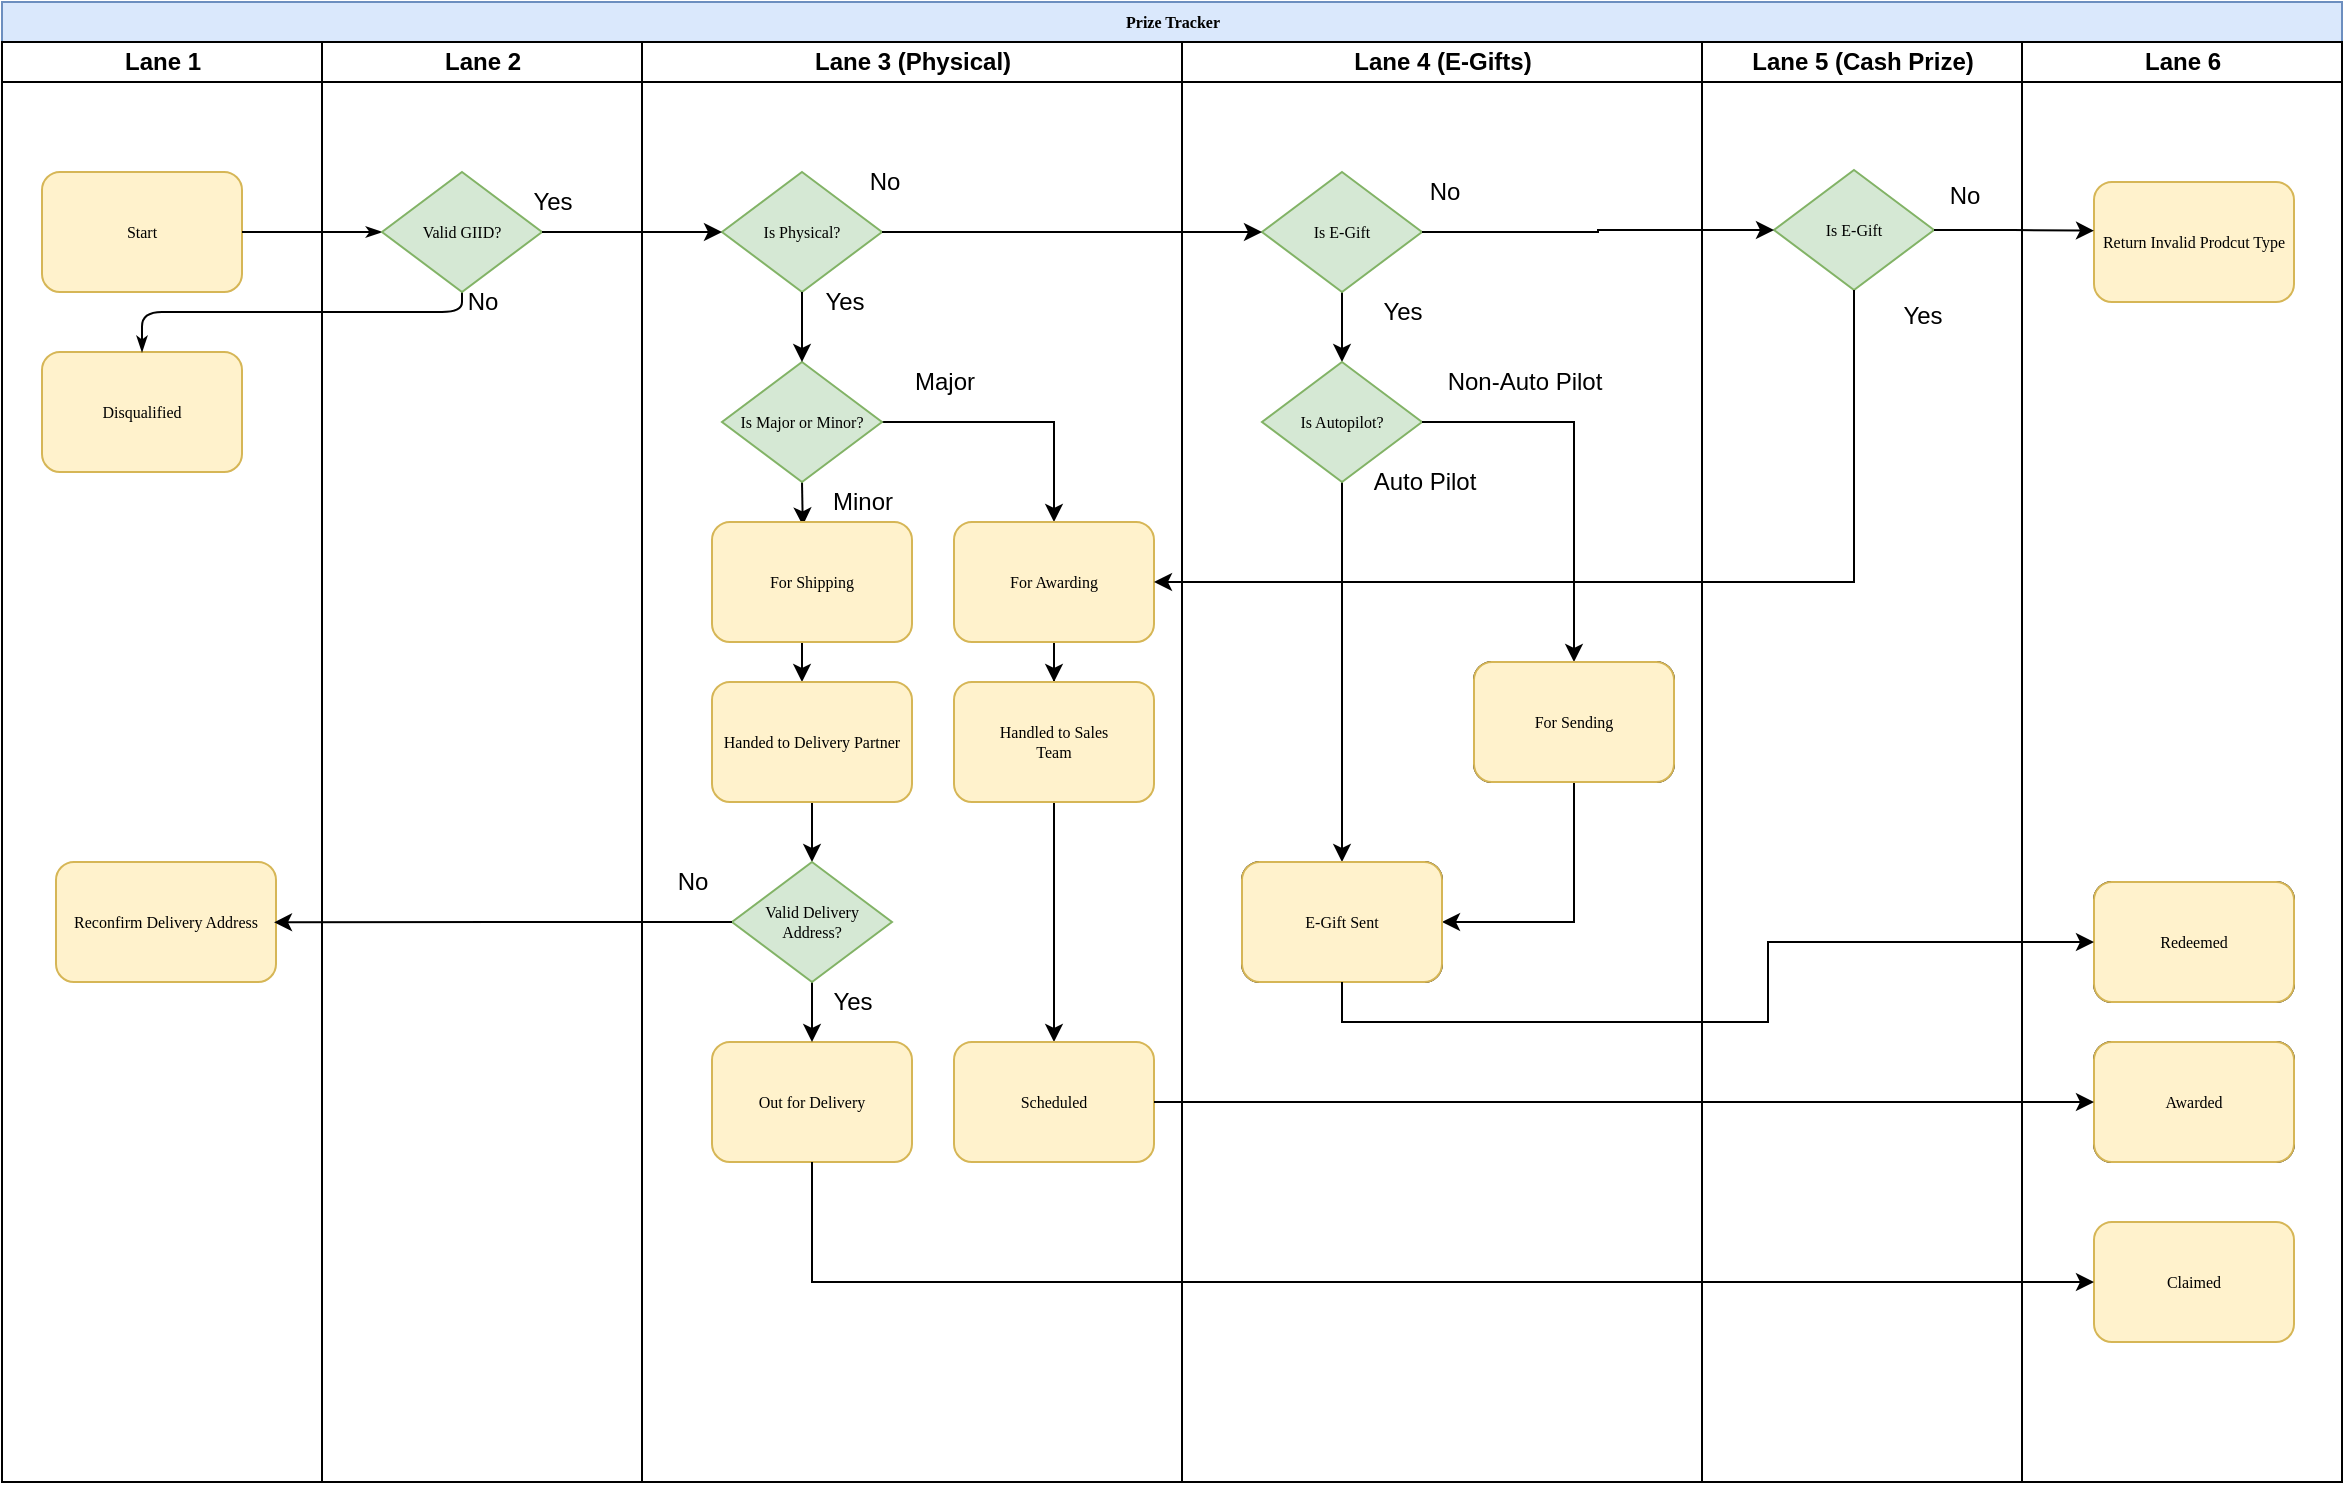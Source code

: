 <mxfile version="14.8.4" type="github">
  <diagram name="Page-1" id="74e2e168-ea6b-b213-b513-2b3c1d86103e">
    <mxGraphModel dx="1673" dy="874" grid="1" gridSize="10" guides="1" tooltips="1" connect="1" arrows="1" fold="1" page="1" pageScale="1" pageWidth="1100" pageHeight="850" background="none" math="0" shadow="0">
      <root>
        <mxCell id="0" />
        <mxCell id="1" parent="0" />
        <mxCell id="77e6c97f196da883-1" value="Prize Tracker" style="swimlane;html=1;childLayout=stackLayout;startSize=20;rounded=0;shadow=0;labelBackgroundColor=none;strokeWidth=1;fontFamily=Verdana;fontSize=8;align=center;fillColor=#dae8fc;strokeColor=#6c8ebf;" parent="1" vertex="1">
          <mxGeometry x="74" y="40" width="1170" height="740" as="geometry" />
        </mxCell>
        <mxCell id="77e6c97f196da883-2" value="Lane 1" style="swimlane;html=1;startSize=20;" parent="77e6c97f196da883-1" vertex="1">
          <mxGeometry y="20" width="160" height="720" as="geometry" />
        </mxCell>
        <mxCell id="77e6c97f196da883-8" value="Start" style="rounded=1;whiteSpace=wrap;html=1;shadow=0;labelBackgroundColor=none;strokeWidth=1;fontFamily=Verdana;fontSize=8;align=center;fillColor=#fff2cc;strokeColor=#d6b656;" parent="77e6c97f196da883-2" vertex="1">
          <mxGeometry x="20" y="65" width="100" height="60" as="geometry" />
        </mxCell>
        <mxCell id="77e6c97f196da883-9" value="Disqualified" style="rounded=1;whiteSpace=wrap;html=1;shadow=0;labelBackgroundColor=none;strokeWidth=1;fontFamily=Verdana;fontSize=8;align=center;fillColor=#fff2cc;strokeColor=#d6b656;" parent="77e6c97f196da883-2" vertex="1">
          <mxGeometry x="20" y="155" width="100" height="60" as="geometry" />
        </mxCell>
        <mxCell id="obkC51oocTmBbRvTMfId-51" value="Reconfirm Delivery Address" style="rounded=1;whiteSpace=wrap;html=1;shadow=0;labelBackgroundColor=none;strokeWidth=1;fontFamily=Verdana;fontSize=8;align=center;fillColor=#fff2cc;strokeColor=#d6b656;" vertex="1" parent="77e6c97f196da883-2">
          <mxGeometry x="27" y="410" width="110" height="60" as="geometry" />
        </mxCell>
        <mxCell id="77e6c97f196da883-26" style="edgeStyle=orthogonalEdgeStyle;rounded=1;html=1;labelBackgroundColor=none;startArrow=none;startFill=0;startSize=5;endArrow=classicThin;endFill=1;endSize=5;jettySize=auto;orthogonalLoop=1;strokeWidth=1;fontFamily=Verdana;fontSize=8" parent="77e6c97f196da883-1" source="77e6c97f196da883-8" edge="1">
          <mxGeometry relative="1" as="geometry">
            <mxPoint x="190" y="115" as="targetPoint" />
          </mxGeometry>
        </mxCell>
        <mxCell id="77e6c97f196da883-27" style="edgeStyle=orthogonalEdgeStyle;rounded=1;html=1;labelBackgroundColor=none;startArrow=none;startFill=0;startSize=5;endArrow=classicThin;endFill=1;endSize=5;jettySize=auto;orthogonalLoop=1;strokeWidth=1;fontFamily=Verdana;fontSize=8;exitX=0.5;exitY=1;exitDx=0;exitDy=0;" parent="77e6c97f196da883-1" source="obkC51oocTmBbRvTMfId-1" target="77e6c97f196da883-9" edge="1">
          <mxGeometry relative="1" as="geometry">
            <Array as="points">
              <mxPoint x="230" y="155" />
              <mxPoint x="70" y="155" />
            </Array>
            <mxPoint x="240.034" y="145" as="sourcePoint" />
          </mxGeometry>
        </mxCell>
        <mxCell id="77e6c97f196da883-3" value="Lane 2" style="swimlane;html=1;startSize=20;" parent="77e6c97f196da883-1" vertex="1">
          <mxGeometry x="160" y="20" width="160" height="720" as="geometry" />
        </mxCell>
        <mxCell id="obkC51oocTmBbRvTMfId-1" value="Valid GIID?" style="rhombus;whiteSpace=wrap;html=1;rounded=0;shadow=0;labelBackgroundColor=none;strokeWidth=1;fontFamily=Verdana;fontSize=8;align=center;fillColor=#d5e8d4;strokeColor=#82b366;" vertex="1" parent="77e6c97f196da883-3">
          <mxGeometry x="30" y="65" width="80" height="60" as="geometry" />
        </mxCell>
        <mxCell id="obkC51oocTmBbRvTMfId-3" value="No" style="text;html=1;resizable=0;autosize=1;align=center;verticalAlign=middle;points=[];fillColor=none;strokeColor=none;rounded=0;" vertex="1" parent="77e6c97f196da883-3">
          <mxGeometry x="65" y="120" width="30" height="20" as="geometry" />
        </mxCell>
        <mxCell id="obkC51oocTmBbRvTMfId-4" value="Yes" style="text;html=1;resizable=0;autosize=1;align=center;verticalAlign=middle;points=[];fillColor=none;strokeColor=none;rounded=0;" vertex="1" parent="77e6c97f196da883-3">
          <mxGeometry x="95" y="70" width="40" height="20" as="geometry" />
        </mxCell>
        <mxCell id="77e6c97f196da883-4" value="Lane 3 (Physical)" style="swimlane;html=1;startSize=20;" parent="77e6c97f196da883-1" vertex="1">
          <mxGeometry x="320" y="20" width="270" height="720" as="geometry" />
        </mxCell>
        <mxCell id="77e6c97f196da883-14" value="Out for Delivery" style="rounded=1;whiteSpace=wrap;html=1;shadow=0;labelBackgroundColor=none;strokeWidth=1;fontFamily=Verdana;fontSize=8;align=center;fillColor=#fff2cc;strokeColor=#d6b656;" parent="77e6c97f196da883-4" vertex="1">
          <mxGeometry x="35" y="500" width="100" height="60" as="geometry" />
        </mxCell>
        <mxCell id="obkC51oocTmBbRvTMfId-7" value="Is Physical?" style="rhombus;whiteSpace=wrap;html=1;rounded=0;shadow=0;labelBackgroundColor=none;strokeWidth=1;fontFamily=Verdana;fontSize=8;align=center;fillColor=#d5e8d4;strokeColor=#82b366;" vertex="1" parent="77e6c97f196da883-4">
          <mxGeometry x="40" y="65" width="80" height="60" as="geometry" />
        </mxCell>
        <mxCell id="obkC51oocTmBbRvTMfId-10" value="Yes" style="text;html=1;resizable=0;autosize=1;align=center;verticalAlign=middle;points=[];fillColor=none;strokeColor=none;rounded=0;" vertex="1" parent="77e6c97f196da883-4">
          <mxGeometry x="81" y="120" width="40" height="20" as="geometry" />
        </mxCell>
        <mxCell id="obkC51oocTmBbRvTMfId-16" value="No" style="text;html=1;resizable=0;autosize=1;align=center;verticalAlign=middle;points=[];fillColor=none;strokeColor=none;rounded=0;" vertex="1" parent="77e6c97f196da883-4">
          <mxGeometry x="106" y="60" width="30" height="20" as="geometry" />
        </mxCell>
        <mxCell id="obkC51oocTmBbRvTMfId-45" style="edgeStyle=orthogonalEdgeStyle;rounded=0;orthogonalLoop=1;jettySize=auto;html=1;exitX=0.5;exitY=1;exitDx=0;exitDy=0;entryX=0.454;entryY=0.029;entryDx=0;entryDy=0;entryPerimeter=0;" edge="1" parent="77e6c97f196da883-4" source="obkC51oocTmBbRvTMfId-25" target="obkC51oocTmBbRvTMfId-34">
          <mxGeometry relative="1" as="geometry" />
        </mxCell>
        <mxCell id="obkC51oocTmBbRvTMfId-46" style="edgeStyle=orthogonalEdgeStyle;rounded=0;orthogonalLoop=1;jettySize=auto;html=1;entryX=0.5;entryY=0;entryDx=0;entryDy=0;" edge="1" parent="77e6c97f196da883-4" source="obkC51oocTmBbRvTMfId-25" target="obkC51oocTmBbRvTMfId-35">
          <mxGeometry relative="1" as="geometry" />
        </mxCell>
        <mxCell id="obkC51oocTmBbRvTMfId-25" value="Is Major or Minor?" style="rhombus;whiteSpace=wrap;html=1;rounded=0;shadow=0;labelBackgroundColor=none;strokeWidth=1;fontFamily=Verdana;fontSize=8;align=center;fillColor=#d5e8d4;strokeColor=#82b366;" vertex="1" parent="77e6c97f196da883-4">
          <mxGeometry x="40" y="160" width="80" height="60" as="geometry" />
        </mxCell>
        <mxCell id="obkC51oocTmBbRvTMfId-32" value="Minor" style="text;html=1;resizable=0;autosize=1;align=center;verticalAlign=middle;points=[];fillColor=none;strokeColor=none;rounded=0;" vertex="1" parent="77e6c97f196da883-4">
          <mxGeometry x="85" y="220" width="50" height="20" as="geometry" />
        </mxCell>
        <mxCell id="obkC51oocTmBbRvTMfId-47" style="edgeStyle=orthogonalEdgeStyle;rounded=0;orthogonalLoop=1;jettySize=auto;html=1;exitX=0.5;exitY=1;exitDx=0;exitDy=0;entryX=0.5;entryY=0;entryDx=0;entryDy=0;" edge="1" parent="77e6c97f196da883-4">
          <mxGeometry relative="1" as="geometry">
            <mxPoint x="80" y="300" as="sourcePoint" />
            <mxPoint x="80" y="320" as="targetPoint" />
          </mxGeometry>
        </mxCell>
        <mxCell id="obkC51oocTmBbRvTMfId-34" value="For Shipping" style="rounded=1;whiteSpace=wrap;html=1;shadow=0;labelBackgroundColor=none;strokeWidth=1;fontFamily=Verdana;fontSize=8;align=center;fillColor=#fff2cc;strokeColor=#d6b656;" vertex="1" parent="77e6c97f196da883-4">
          <mxGeometry x="35" y="240" width="100" height="60" as="geometry" />
        </mxCell>
        <mxCell id="obkC51oocTmBbRvTMfId-54" style="edgeStyle=orthogonalEdgeStyle;rounded=0;orthogonalLoop=1;jettySize=auto;html=1;" edge="1" parent="77e6c97f196da883-4" source="obkC51oocTmBbRvTMfId-35" target="obkC51oocTmBbRvTMfId-39">
          <mxGeometry relative="1" as="geometry" />
        </mxCell>
        <mxCell id="obkC51oocTmBbRvTMfId-35" value="For Awarding" style="rounded=1;whiteSpace=wrap;html=1;shadow=0;labelBackgroundColor=none;strokeWidth=1;fontFamily=Verdana;fontSize=8;align=center;fillColor=#fff2cc;strokeColor=#d6b656;" vertex="1" parent="77e6c97f196da883-4">
          <mxGeometry x="156" y="240" width="100" height="60" as="geometry" />
        </mxCell>
        <mxCell id="obkC51oocTmBbRvTMfId-48" style="edgeStyle=orthogonalEdgeStyle;rounded=0;orthogonalLoop=1;jettySize=auto;html=1;exitX=0.5;exitY=1;exitDx=0;exitDy=0;entryX=0.5;entryY=0;entryDx=0;entryDy=0;" edge="1" parent="77e6c97f196da883-4" source="obkC51oocTmBbRvTMfId-36" target="obkC51oocTmBbRvTMfId-38">
          <mxGeometry relative="1" as="geometry" />
        </mxCell>
        <mxCell id="obkC51oocTmBbRvTMfId-36" value="Handed to Delivery Partner" style="rounded=1;whiteSpace=wrap;html=1;shadow=0;labelBackgroundColor=none;strokeWidth=1;fontFamily=Verdana;fontSize=8;align=center;fillColor=#fff2cc;strokeColor=#d6b656;" vertex="1" parent="77e6c97f196da883-4">
          <mxGeometry x="35" y="320" width="100" height="60" as="geometry" />
        </mxCell>
        <mxCell id="obkC51oocTmBbRvTMfId-49" style="edgeStyle=orthogonalEdgeStyle;rounded=0;orthogonalLoop=1;jettySize=auto;html=1;exitX=0.5;exitY=1;exitDx=0;exitDy=0;entryX=0.5;entryY=0;entryDx=0;entryDy=0;" edge="1" parent="77e6c97f196da883-4" source="obkC51oocTmBbRvTMfId-38" target="77e6c97f196da883-14">
          <mxGeometry relative="1" as="geometry" />
        </mxCell>
        <mxCell id="obkC51oocTmBbRvTMfId-38" value="Valid Delivery Address?" style="rhombus;whiteSpace=wrap;html=1;rounded=0;shadow=0;labelBackgroundColor=none;strokeWidth=1;fontFamily=Verdana;fontSize=8;align=center;fillColor=#d5e8d4;strokeColor=#82b366;" vertex="1" parent="77e6c97f196da883-4">
          <mxGeometry x="45" y="410" width="80" height="60" as="geometry" />
        </mxCell>
        <mxCell id="obkC51oocTmBbRvTMfId-55" style="edgeStyle=orthogonalEdgeStyle;rounded=0;orthogonalLoop=1;jettySize=auto;html=1;exitX=0.5;exitY=1;exitDx=0;exitDy=0;entryX=0.5;entryY=0;entryDx=0;entryDy=0;" edge="1" parent="77e6c97f196da883-4" source="obkC51oocTmBbRvTMfId-39" target="obkC51oocTmBbRvTMfId-41">
          <mxGeometry relative="1" as="geometry" />
        </mxCell>
        <mxCell id="obkC51oocTmBbRvTMfId-39" value="Handled to Sales &lt;br&gt;Team" style="rounded=1;whiteSpace=wrap;html=1;shadow=0;labelBackgroundColor=none;strokeWidth=1;fontFamily=Verdana;fontSize=8;align=center;fillColor=#fff2cc;strokeColor=#d6b656;" vertex="1" parent="77e6c97f196da883-4">
          <mxGeometry x="156" y="320" width="100" height="60" as="geometry" />
        </mxCell>
        <mxCell id="obkC51oocTmBbRvTMfId-41" value="Scheduled" style="rounded=1;whiteSpace=wrap;html=1;shadow=0;labelBackgroundColor=none;strokeWidth=1;fontFamily=Verdana;fontSize=8;align=center;fillColor=#fff2cc;strokeColor=#d6b656;" vertex="1" parent="77e6c97f196da883-4">
          <mxGeometry x="156" y="500" width="100" height="60" as="geometry" />
        </mxCell>
        <mxCell id="obkC51oocTmBbRvTMfId-50" value="Yes" style="text;html=1;resizable=0;autosize=1;align=center;verticalAlign=middle;points=[];fillColor=none;strokeColor=none;rounded=0;" vertex="1" parent="77e6c97f196da883-4">
          <mxGeometry x="85" y="470" width="40" height="20" as="geometry" />
        </mxCell>
        <mxCell id="obkC51oocTmBbRvTMfId-53" value="No" style="text;html=1;resizable=0;autosize=1;align=center;verticalAlign=middle;points=[];fillColor=none;strokeColor=none;rounded=0;" vertex="1" parent="77e6c97f196da883-4">
          <mxGeometry x="10" y="410" width="30" height="20" as="geometry" />
        </mxCell>
        <mxCell id="77e6c97f196da883-5" value="Lane 4 (E-Gifts)" style="swimlane;html=1;startSize=20;" parent="77e6c97f196da883-1" vertex="1">
          <mxGeometry x="590" y="20" width="260" height="720" as="geometry" />
        </mxCell>
        <mxCell id="77e6c97f196da883-15" value="E-Gift Sent" style="rounded=1;whiteSpace=wrap;html=1;shadow=0;labelBackgroundColor=none;strokeWidth=1;fontFamily=Verdana;fontSize=8;align=center;" parent="77e6c97f196da883-5" vertex="1">
          <mxGeometry x="30" y="410" width="100" height="60" as="geometry" />
        </mxCell>
        <mxCell id="obkC51oocTmBbRvTMfId-62" style="edgeStyle=orthogonalEdgeStyle;rounded=0;orthogonalLoop=1;jettySize=auto;html=1;entryX=0.5;entryY=0;entryDx=0;entryDy=0;" edge="1" parent="77e6c97f196da883-5" source="77e6c97f196da883-13" target="obkC51oocTmBbRvTMfId-59">
          <mxGeometry relative="1" as="geometry" />
        </mxCell>
        <mxCell id="77e6c97f196da883-13" value="Is E-Gift" style="rhombus;whiteSpace=wrap;html=1;rounded=0;shadow=0;labelBackgroundColor=none;strokeWidth=1;fontFamily=Verdana;fontSize=8;align=center;fillColor=#d5e8d4;strokeColor=#82b366;" parent="77e6c97f196da883-5" vertex="1">
          <mxGeometry x="40" y="65" width="80" height="60" as="geometry" />
        </mxCell>
        <mxCell id="obkC51oocTmBbRvTMfId-11" value="Yes" style="text;html=1;resizable=0;autosize=1;align=center;verticalAlign=middle;points=[];fillColor=none;strokeColor=none;rounded=0;" vertex="1" parent="77e6c97f196da883-5">
          <mxGeometry x="90" y="125" width="40" height="20" as="geometry" />
        </mxCell>
        <mxCell id="obkC51oocTmBbRvTMfId-9" value="No" style="text;html=1;resizable=0;autosize=1;align=center;verticalAlign=middle;points=[];fillColor=none;strokeColor=none;rounded=0;" vertex="1" parent="77e6c97f196da883-5">
          <mxGeometry x="116" y="65" width="30" height="20" as="geometry" />
        </mxCell>
        <mxCell id="obkC51oocTmBbRvTMfId-63" style="edgeStyle=orthogonalEdgeStyle;rounded=0;orthogonalLoop=1;jettySize=auto;html=1;exitX=0.5;exitY=1;exitDx=0;exitDy=0;entryX=0.5;entryY=0;entryDx=0;entryDy=0;" edge="1" parent="77e6c97f196da883-5" source="obkC51oocTmBbRvTMfId-59" target="77e6c97f196da883-15">
          <mxGeometry relative="1" as="geometry" />
        </mxCell>
        <mxCell id="obkC51oocTmBbRvTMfId-59" value="Is Autopilot?" style="rhombus;whiteSpace=wrap;html=1;rounded=0;shadow=0;labelBackgroundColor=none;strokeWidth=1;fontFamily=Verdana;fontSize=8;align=center;fillColor=#d5e8d4;strokeColor=#82b366;" vertex="1" parent="77e6c97f196da883-5">
          <mxGeometry x="40" y="160" width="80" height="60" as="geometry" />
        </mxCell>
        <mxCell id="obkC51oocTmBbRvTMfId-60" value="Auto Pilot" style="text;html=1;resizable=0;autosize=1;align=center;verticalAlign=middle;points=[];fillColor=none;strokeColor=none;rounded=0;" vertex="1" parent="77e6c97f196da883-5">
          <mxGeometry x="86" y="210" width="70" height="20" as="geometry" />
        </mxCell>
        <mxCell id="obkC51oocTmBbRvTMfId-79" style="edgeStyle=orthogonalEdgeStyle;rounded=0;orthogonalLoop=1;jettySize=auto;html=1;entryX=1;entryY=0.5;entryDx=0;entryDy=0;" edge="1" parent="77e6c97f196da883-5" source="obkC51oocTmBbRvTMfId-78" target="77e6c97f196da883-15">
          <mxGeometry relative="1" as="geometry">
            <Array as="points">
              <mxPoint x="196" y="350" />
            </Array>
          </mxGeometry>
        </mxCell>
        <mxCell id="obkC51oocTmBbRvTMfId-78" value="For Sending" style="rounded=1;whiteSpace=wrap;html=1;shadow=0;labelBackgroundColor=none;strokeWidth=1;fontFamily=Verdana;fontSize=8;align=center;" vertex="1" parent="77e6c97f196da883-5">
          <mxGeometry x="146" y="310" width="100" height="60" as="geometry" />
        </mxCell>
        <mxCell id="obkC51oocTmBbRvTMfId-64" style="edgeStyle=orthogonalEdgeStyle;rounded=0;orthogonalLoop=1;jettySize=auto;html=1;exitX=1;exitY=0.5;exitDx=0;exitDy=0;" edge="1" parent="77e6c97f196da883-5" source="obkC51oocTmBbRvTMfId-59" target="obkC51oocTmBbRvTMfId-78">
          <mxGeometry relative="1" as="geometry">
            <mxPoint x="196" y="240" as="targetPoint" />
          </mxGeometry>
        </mxCell>
        <mxCell id="77e6c97f196da883-6" value="Lane 5 (Cash Prize)" style="swimlane;html=1;startSize=20;" parent="77e6c97f196da883-1" vertex="1">
          <mxGeometry x="850" y="20" width="160" height="720" as="geometry" />
        </mxCell>
        <mxCell id="obkC51oocTmBbRvTMfId-14" value="Is E-Gift" style="rhombus;whiteSpace=wrap;html=1;rounded=0;shadow=0;labelBackgroundColor=none;strokeWidth=1;fontFamily=Verdana;fontSize=8;align=center;fillColor=#d5e8d4;strokeColor=#82b366;" vertex="1" parent="77e6c97f196da883-6">
          <mxGeometry x="36" y="64" width="80" height="60" as="geometry" />
        </mxCell>
        <mxCell id="obkC51oocTmBbRvTMfId-15" value="Yes" style="text;html=1;resizable=0;autosize=1;align=center;verticalAlign=middle;points=[];fillColor=none;strokeColor=none;rounded=0;" vertex="1" parent="77e6c97f196da883-6">
          <mxGeometry x="90" y="127" width="40" height="20" as="geometry" />
        </mxCell>
        <mxCell id="obkC51oocTmBbRvTMfId-17" value="No" style="text;html=1;resizable=0;autosize=1;align=center;verticalAlign=middle;points=[];fillColor=none;strokeColor=none;rounded=0;" vertex="1" parent="77e6c97f196da883-6">
          <mxGeometry x="116" y="67" width="30" height="20" as="geometry" />
        </mxCell>
        <mxCell id="77e6c97f196da883-7" value="Lane 6" style="swimlane;html=1;startSize=20;" parent="77e6c97f196da883-1" vertex="1">
          <mxGeometry x="1010" y="20" width="160" height="720" as="geometry" />
        </mxCell>
        <mxCell id="77e6c97f196da883-24" value="Claimed" style="rounded=1;whiteSpace=wrap;html=1;shadow=0;labelBackgroundColor=none;strokeWidth=1;fontFamily=Verdana;fontSize=8;align=center;fillColor=#fff2cc;strokeColor=#d6b656;" parent="77e6c97f196da883-7" vertex="1">
          <mxGeometry x="36" y="590" width="100" height="60" as="geometry" />
        </mxCell>
        <mxCell id="obkC51oocTmBbRvTMfId-19" value="Return Invalid Prodcut Type" style="rounded=1;whiteSpace=wrap;html=1;shadow=0;labelBackgroundColor=none;strokeWidth=1;fontFamily=Verdana;fontSize=8;align=center;fillColor=#fff2cc;strokeColor=#d6b656;" vertex="1" parent="77e6c97f196da883-7">
          <mxGeometry x="36" y="70" width="100" height="60" as="geometry" />
        </mxCell>
        <mxCell id="obkC51oocTmBbRvTMfId-40" value="Awarded" style="rounded=1;whiteSpace=wrap;html=1;shadow=0;labelBackgroundColor=none;strokeWidth=1;fontFamily=Verdana;fontSize=8;align=center;" vertex="1" parent="77e6c97f196da883-7">
          <mxGeometry x="36" y="500" width="100" height="60" as="geometry" />
        </mxCell>
        <mxCell id="obkC51oocTmBbRvTMfId-80" value="Redeemed" style="rounded=1;whiteSpace=wrap;html=1;shadow=0;labelBackgroundColor=none;strokeWidth=1;fontFamily=Verdana;fontSize=8;align=center;" vertex="1" parent="77e6c97f196da883-7">
          <mxGeometry x="36" y="420" width="100" height="60" as="geometry" />
        </mxCell>
        <mxCell id="obkC51oocTmBbRvTMfId-86" value="For Sending" style="rounded=1;whiteSpace=wrap;html=1;shadow=0;labelBackgroundColor=none;strokeWidth=1;fontFamily=Verdana;fontSize=8;align=center;fillColor=#fff2cc;strokeColor=#d6b656;" vertex="1" parent="77e6c97f196da883-7">
          <mxGeometry x="-274" y="310" width="100" height="60" as="geometry" />
        </mxCell>
        <mxCell id="obkC51oocTmBbRvTMfId-87" value="E-Gift Sent" style="rounded=1;whiteSpace=wrap;html=1;shadow=0;labelBackgroundColor=none;strokeWidth=1;fontFamily=Verdana;fontSize=8;align=center;fillColor=#fff2cc;strokeColor=#d6b656;" vertex="1" parent="77e6c97f196da883-7">
          <mxGeometry x="-390" y="410" width="100" height="60" as="geometry" />
        </mxCell>
        <mxCell id="obkC51oocTmBbRvTMfId-88" value="Redeemed" style="rounded=1;whiteSpace=wrap;html=1;shadow=0;labelBackgroundColor=none;strokeWidth=1;fontFamily=Verdana;fontSize=8;align=center;fillColor=#fff2cc;strokeColor=#d6b656;" vertex="1" parent="77e6c97f196da883-7">
          <mxGeometry x="36" y="420" width="100" height="60" as="geometry" />
        </mxCell>
        <mxCell id="obkC51oocTmBbRvTMfId-89" value="Awarded" style="rounded=1;whiteSpace=wrap;html=1;shadow=0;labelBackgroundColor=none;strokeWidth=1;fontFamily=Verdana;fontSize=8;align=center;fillColor=#fff2cc;strokeColor=#d6b656;" vertex="1" parent="77e6c97f196da883-7">
          <mxGeometry x="36" y="500" width="100" height="60" as="geometry" />
        </mxCell>
        <mxCell id="obkC51oocTmBbRvTMfId-2" style="edgeStyle=orthogonalEdgeStyle;rounded=0;orthogonalLoop=1;jettySize=auto;html=1;exitX=1;exitY=0.5;exitDx=0;exitDy=0;" edge="1" parent="77e6c97f196da883-1" source="obkC51oocTmBbRvTMfId-1" target="obkC51oocTmBbRvTMfId-7">
          <mxGeometry relative="1" as="geometry">
            <mxPoint x="400" y="170.0" as="targetPoint" />
          </mxGeometry>
        </mxCell>
        <mxCell id="obkC51oocTmBbRvTMfId-8" value="" style="edgeStyle=orthogonalEdgeStyle;rounded=0;orthogonalLoop=1;jettySize=auto;html=1;" edge="1" parent="77e6c97f196da883-1" source="obkC51oocTmBbRvTMfId-7" target="77e6c97f196da883-13">
          <mxGeometry relative="1" as="geometry">
            <Array as="points">
              <mxPoint x="360" y="130" />
              <mxPoint x="360" y="130" />
            </Array>
          </mxGeometry>
        </mxCell>
        <mxCell id="obkC51oocTmBbRvTMfId-43" style="edgeStyle=orthogonalEdgeStyle;rounded=0;orthogonalLoop=1;jettySize=auto;html=1;exitX=0.5;exitY=1;exitDx=0;exitDy=0;entryX=0;entryY=0.5;entryDx=0;entryDy=0;" edge="1" parent="77e6c97f196da883-1" source="77e6c97f196da883-14" target="77e6c97f196da883-24">
          <mxGeometry relative="1" as="geometry" />
        </mxCell>
        <mxCell id="obkC51oocTmBbRvTMfId-81" style="edgeStyle=orthogonalEdgeStyle;rounded=0;orthogonalLoop=1;jettySize=auto;html=1;entryX=0;entryY=0.5;entryDx=0;entryDy=0;exitX=0.5;exitY=1;exitDx=0;exitDy=0;" edge="1" parent="77e6c97f196da883-1" source="77e6c97f196da883-15" target="obkC51oocTmBbRvTMfId-80">
          <mxGeometry relative="1" as="geometry">
            <mxPoint x="720" y="470.0" as="sourcePoint" />
          </mxGeometry>
        </mxCell>
        <mxCell id="obkC51oocTmBbRvTMfId-83" style="edgeStyle=orthogonalEdgeStyle;rounded=0;orthogonalLoop=1;jettySize=auto;html=1;" edge="1" parent="77e6c97f196da883-1" source="obkC51oocTmBbRvTMfId-41" target="obkC51oocTmBbRvTMfId-40">
          <mxGeometry relative="1" as="geometry" />
        </mxCell>
        <mxCell id="obkC51oocTmBbRvTMfId-56" style="edgeStyle=orthogonalEdgeStyle;rounded=0;orthogonalLoop=1;jettySize=auto;html=1;exitX=1;exitY=0.5;exitDx=0;exitDy=0;entryX=0;entryY=0.5;entryDx=0;entryDy=0;" edge="1" parent="77e6c97f196da883-1" source="77e6c97f196da883-13" target="obkC51oocTmBbRvTMfId-14">
          <mxGeometry relative="1" as="geometry">
            <mxPoint x="786" y="115.167" as="targetPoint" />
          </mxGeometry>
        </mxCell>
        <mxCell id="obkC51oocTmBbRvTMfId-84" style="edgeStyle=orthogonalEdgeStyle;rounded=0;orthogonalLoop=1;jettySize=auto;html=1;entryX=0;entryY=0.406;entryDx=0;entryDy=0;entryPerimeter=0;" edge="1" parent="77e6c97f196da883-1" source="obkC51oocTmBbRvTMfId-14" target="obkC51oocTmBbRvTMfId-19">
          <mxGeometry relative="1" as="geometry" />
        </mxCell>
        <mxCell id="obkC51oocTmBbRvTMfId-85" style="edgeStyle=orthogonalEdgeStyle;rounded=0;orthogonalLoop=1;jettySize=auto;html=1;" edge="1" parent="77e6c97f196da883-1" source="obkC51oocTmBbRvTMfId-14" target="obkC51oocTmBbRvTMfId-35">
          <mxGeometry relative="1" as="geometry">
            <Array as="points">
              <mxPoint x="926" y="290" />
            </Array>
          </mxGeometry>
        </mxCell>
        <mxCell id="obkC51oocTmBbRvTMfId-20" style="edgeStyle=orthogonalEdgeStyle;rounded=0;orthogonalLoop=1;jettySize=auto;html=1;" edge="1" parent="1" source="obkC51oocTmBbRvTMfId-7">
          <mxGeometry relative="1" as="geometry">
            <mxPoint x="474" y="220.0" as="targetPoint" />
          </mxGeometry>
        </mxCell>
        <mxCell id="obkC51oocTmBbRvTMfId-33" value="Major" style="text;html=1;resizable=0;autosize=1;align=center;verticalAlign=middle;points=[];fillColor=none;strokeColor=none;rounded=0;" vertex="1" parent="1">
          <mxGeometry x="520" y="220" width="50" height="20" as="geometry" />
        </mxCell>
        <mxCell id="obkC51oocTmBbRvTMfId-52" style="edgeStyle=orthogonalEdgeStyle;rounded=0;orthogonalLoop=1;jettySize=auto;html=1;exitX=0;exitY=0.5;exitDx=0;exitDy=0;" edge="1" parent="1" source="obkC51oocTmBbRvTMfId-38">
          <mxGeometry relative="1" as="geometry">
            <mxPoint x="210" y="500.167" as="targetPoint" />
          </mxGeometry>
        </mxCell>
        <mxCell id="obkC51oocTmBbRvTMfId-61" value="Non-Auto Pilot" style="text;html=1;resizable=0;autosize=1;align=center;verticalAlign=middle;points=[];fillColor=none;strokeColor=none;rounded=0;" vertex="1" parent="1">
          <mxGeometry x="790" y="220" width="90" height="20" as="geometry" />
        </mxCell>
      </root>
    </mxGraphModel>
  </diagram>
</mxfile>
